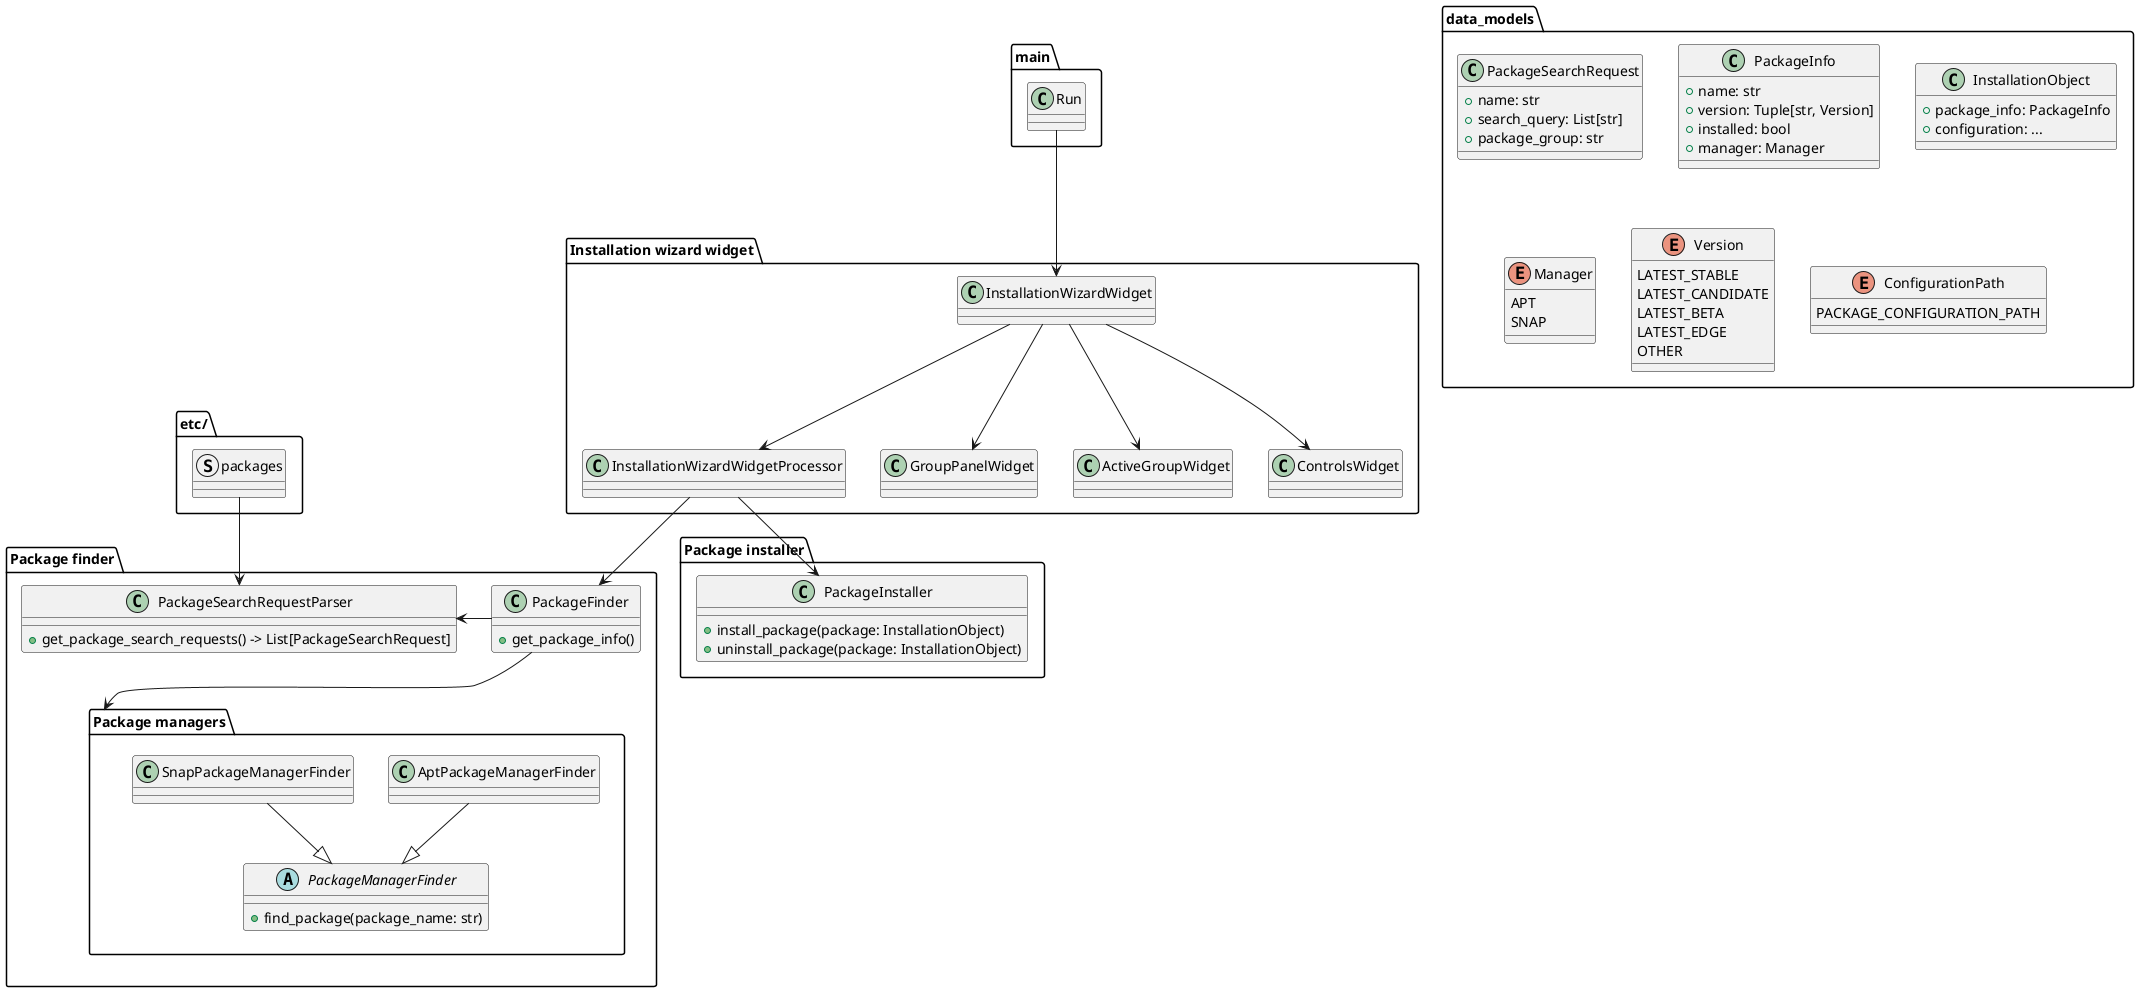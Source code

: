 @startuml dotfiles design

package main {
    class Run{}
}

' -------------------------------------------------------

package "Installation wizard widget" as installation_widget {

    class InstallationWizardWidgetProcessor {}

    class InstallationWizardWidget {}

    class GroupPanelWidget {}

    class ActiveGroupWidget {}

    class ControlsWidget {}
}

InstallationWizardWidget --> InstallationWizardWidgetProcessor
InstallationWizardWidget --> GroupPanelWidget
InstallationWizardWidget --> ActiveGroupWidget
InstallationWizardWidget --> ControlsWidget

' -------------------------------------------------------

package "Package finder" as package_finder {

    class PackageFinder {
        + get_package_info()
    }

    class PackageSearchRequestParser {
        + get_package_search_requests() -> List[PackageSearchRequest] 
    }
    package "Package managers" as package_managers_finder {
        abstract class PackageManagerFinder {
            + find_package(package_name: str)
        }

        class AptPackageManagerFinder {}
        class SnapPackageManagerFinder {}
    }

}

PackageSearchRequestParser <- PackageFinder 
PackageFinder --> package_managers_finder
AptPackageManagerFinder --|> PackageManagerFinder
SnapPackageManagerFinder --|> PackageManagerFinder

' -------------------------------------------------------

package "Package installer" as package_installer {
    class PackageInstaller {
        + install_package(package: InstallationObject)
        + uninstall_package(package: InstallationObject)
    }
}


' -------------------------------------------------------

package data_models {

    class PackageSearchRequest {
        + name: str
        + search_query: List[str]
        + package_group: str
    }

    class PackageInfo {
        + name: str
        + version: Tuple[str, Version]
        + installed: bool
        + manager: Manager
    }

    class InstallationObject {
        + package_info: PackageInfo
        + configuration: ...
    }

    enum Manager {
        APT
        SNAP
    }

    enum Version {
        LATEST_STABLE
        LATEST_CANDIDATE
        LATEST_BETA
        LATEST_EDGE
        OTHER
    }

    enum ConfigurationPath {
        PACKAGE_CONFIGURATION_PATH
    }
}

' -------------------------------------------------------

package "etc/" as configuration {
    struct packages {}
}

packages --> PackageSearchRequestParser
' -------------------------------------------------------

Run --> InstallationWizardWidget
InstallationWizardWidgetProcessor -down-> PackageInstaller
InstallationWizardWidgetProcessor --> PackageFinder


@enduml